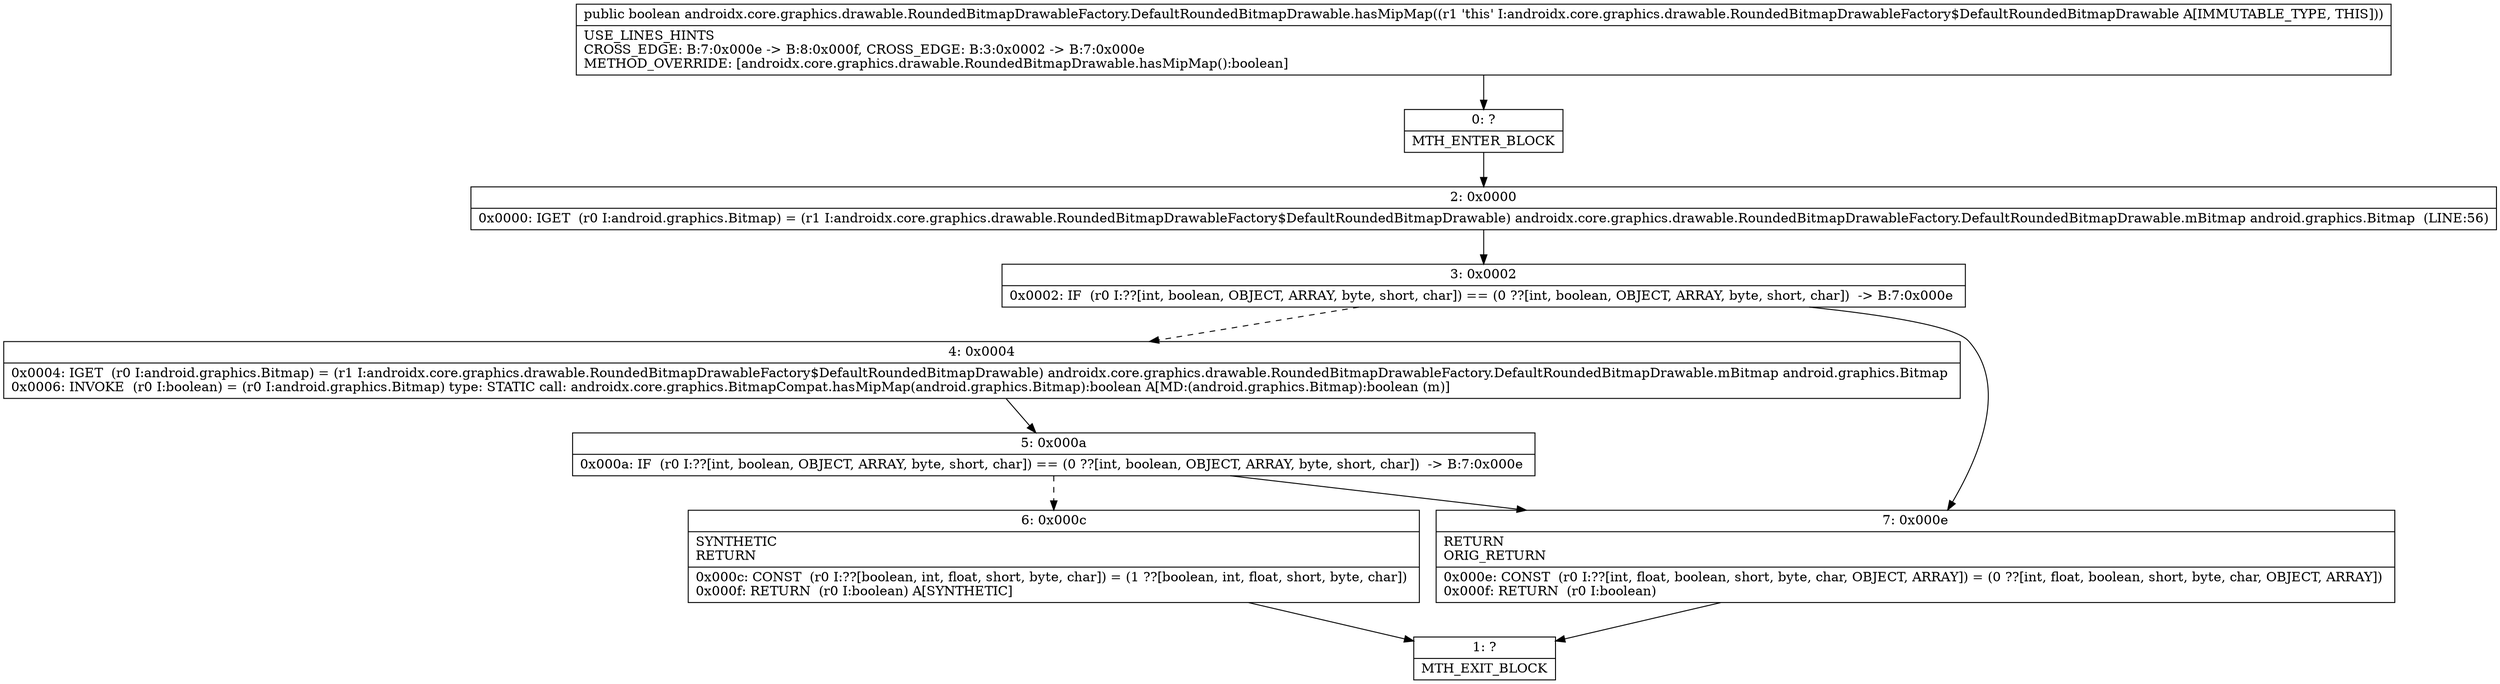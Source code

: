 digraph "CFG forandroidx.core.graphics.drawable.RoundedBitmapDrawableFactory.DefaultRoundedBitmapDrawable.hasMipMap()Z" {
Node_0 [shape=record,label="{0\:\ ?|MTH_ENTER_BLOCK\l}"];
Node_2 [shape=record,label="{2\:\ 0x0000|0x0000: IGET  (r0 I:android.graphics.Bitmap) = (r1 I:androidx.core.graphics.drawable.RoundedBitmapDrawableFactory$DefaultRoundedBitmapDrawable) androidx.core.graphics.drawable.RoundedBitmapDrawableFactory.DefaultRoundedBitmapDrawable.mBitmap android.graphics.Bitmap  (LINE:56)\l}"];
Node_3 [shape=record,label="{3\:\ 0x0002|0x0002: IF  (r0 I:??[int, boolean, OBJECT, ARRAY, byte, short, char]) == (0 ??[int, boolean, OBJECT, ARRAY, byte, short, char])  \-\> B:7:0x000e \l}"];
Node_4 [shape=record,label="{4\:\ 0x0004|0x0004: IGET  (r0 I:android.graphics.Bitmap) = (r1 I:androidx.core.graphics.drawable.RoundedBitmapDrawableFactory$DefaultRoundedBitmapDrawable) androidx.core.graphics.drawable.RoundedBitmapDrawableFactory.DefaultRoundedBitmapDrawable.mBitmap android.graphics.Bitmap \l0x0006: INVOKE  (r0 I:boolean) = (r0 I:android.graphics.Bitmap) type: STATIC call: androidx.core.graphics.BitmapCompat.hasMipMap(android.graphics.Bitmap):boolean A[MD:(android.graphics.Bitmap):boolean (m)]\l}"];
Node_5 [shape=record,label="{5\:\ 0x000a|0x000a: IF  (r0 I:??[int, boolean, OBJECT, ARRAY, byte, short, char]) == (0 ??[int, boolean, OBJECT, ARRAY, byte, short, char])  \-\> B:7:0x000e \l}"];
Node_6 [shape=record,label="{6\:\ 0x000c|SYNTHETIC\lRETURN\l|0x000c: CONST  (r0 I:??[boolean, int, float, short, byte, char]) = (1 ??[boolean, int, float, short, byte, char]) \l0x000f: RETURN  (r0 I:boolean) A[SYNTHETIC]\l}"];
Node_1 [shape=record,label="{1\:\ ?|MTH_EXIT_BLOCK\l}"];
Node_7 [shape=record,label="{7\:\ 0x000e|RETURN\lORIG_RETURN\l|0x000e: CONST  (r0 I:??[int, float, boolean, short, byte, char, OBJECT, ARRAY]) = (0 ??[int, float, boolean, short, byte, char, OBJECT, ARRAY]) \l0x000f: RETURN  (r0 I:boolean) \l}"];
MethodNode[shape=record,label="{public boolean androidx.core.graphics.drawable.RoundedBitmapDrawableFactory.DefaultRoundedBitmapDrawable.hasMipMap((r1 'this' I:androidx.core.graphics.drawable.RoundedBitmapDrawableFactory$DefaultRoundedBitmapDrawable A[IMMUTABLE_TYPE, THIS]))  | USE_LINES_HINTS\lCROSS_EDGE: B:7:0x000e \-\> B:8:0x000f, CROSS_EDGE: B:3:0x0002 \-\> B:7:0x000e\lMETHOD_OVERRIDE: [androidx.core.graphics.drawable.RoundedBitmapDrawable.hasMipMap():boolean]\l}"];
MethodNode -> Node_0;Node_0 -> Node_2;
Node_2 -> Node_3;
Node_3 -> Node_4[style=dashed];
Node_3 -> Node_7;
Node_4 -> Node_5;
Node_5 -> Node_6[style=dashed];
Node_5 -> Node_7;
Node_6 -> Node_1;
Node_7 -> Node_1;
}

